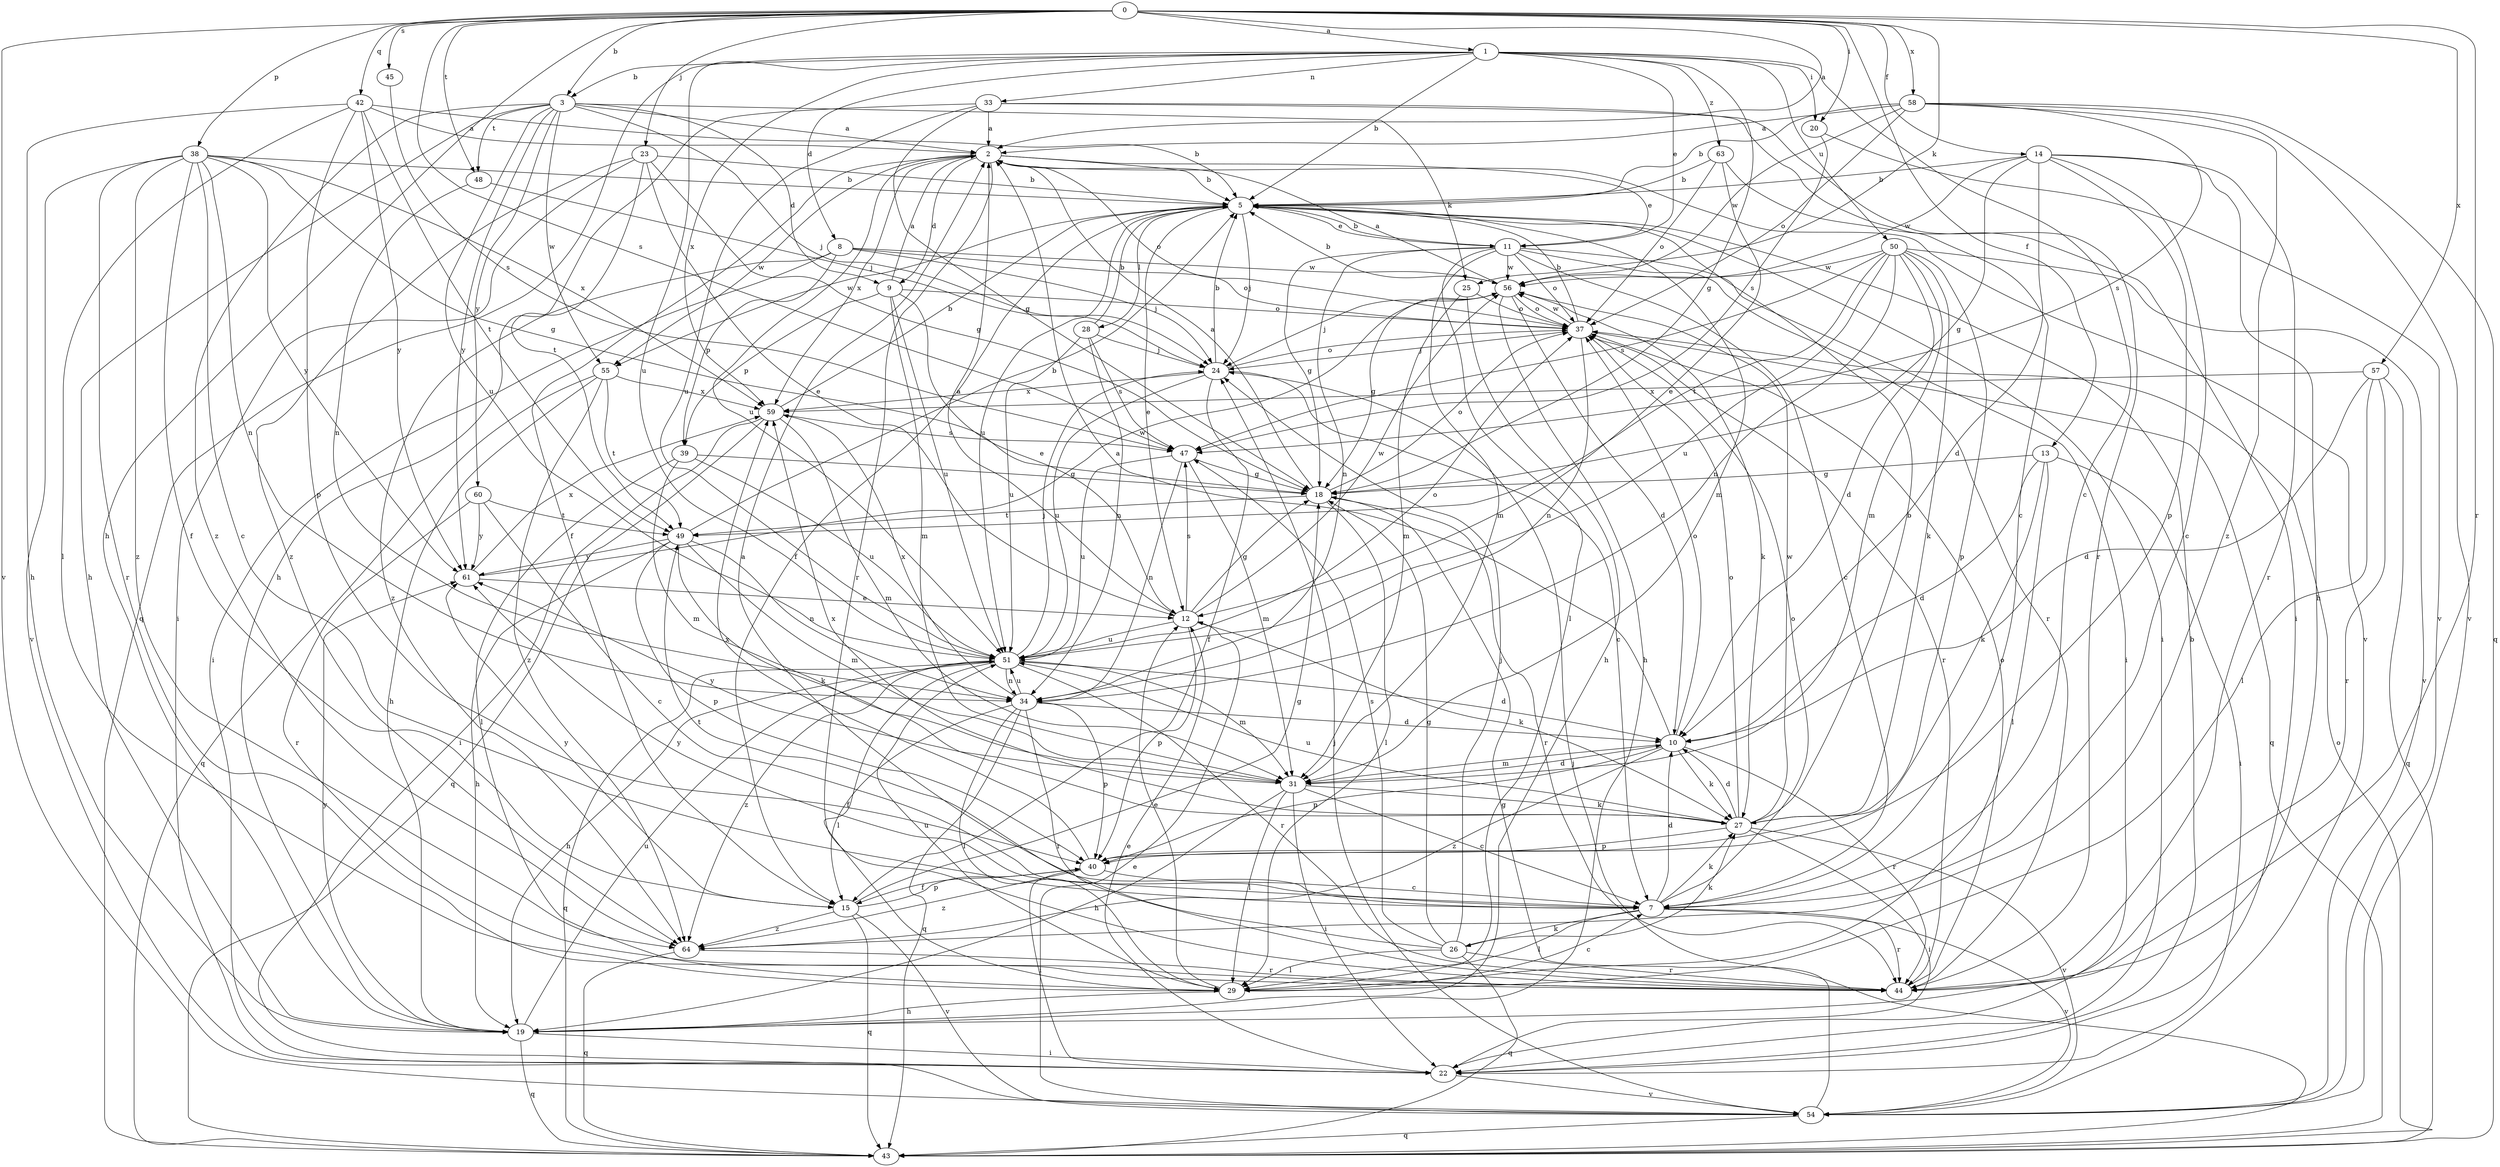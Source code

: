 strict digraph  {
0;
1;
2;
3;
5;
7;
8;
9;
10;
11;
12;
13;
14;
15;
18;
19;
20;
22;
23;
24;
25;
26;
27;
28;
29;
31;
33;
34;
37;
38;
39;
40;
42;
43;
44;
45;
47;
48;
49;
50;
51;
54;
55;
56;
57;
58;
59;
60;
61;
63;
64;
0 -> 1  [label=a];
0 -> 2  [label=a];
0 -> 3  [label=b];
0 -> 13  [label=f];
0 -> 14  [label=f];
0 -> 19  [label=h];
0 -> 20  [label=i];
0 -> 23  [label=j];
0 -> 25  [label=k];
0 -> 38  [label=p];
0 -> 42  [label=q];
0 -> 44  [label=r];
0 -> 45  [label=s];
0 -> 47  [label=s];
0 -> 48  [label=t];
0 -> 54  [label=v];
0 -> 57  [label=x];
0 -> 58  [label=x];
1 -> 3  [label=b];
1 -> 5  [label=b];
1 -> 7  [label=c];
1 -> 8  [label=d];
1 -> 11  [label=e];
1 -> 18  [label=g];
1 -> 20  [label=i];
1 -> 33  [label=n];
1 -> 43  [label=q];
1 -> 50  [label=u];
1 -> 51  [label=u];
1 -> 59  [label=x];
1 -> 63  [label=z];
2 -> 5  [label=b];
2 -> 9  [label=d];
2 -> 11  [label=e];
2 -> 15  [label=f];
2 -> 37  [label=o];
2 -> 44  [label=r];
2 -> 51  [label=u];
2 -> 54  [label=v];
2 -> 55  [label=w];
2 -> 59  [label=x];
3 -> 2  [label=a];
3 -> 9  [label=d];
3 -> 19  [label=h];
3 -> 24  [label=j];
3 -> 25  [label=k];
3 -> 48  [label=t];
3 -> 51  [label=u];
3 -> 55  [label=w];
3 -> 60  [label=y];
3 -> 61  [label=y];
3 -> 64  [label=z];
5 -> 11  [label=e];
5 -> 12  [label=e];
5 -> 15  [label=f];
5 -> 22  [label=i];
5 -> 24  [label=j];
5 -> 28  [label=l];
5 -> 31  [label=m];
5 -> 51  [label=u];
5 -> 55  [label=w];
7 -> 10  [label=d];
7 -> 26  [label=k];
7 -> 27  [label=k];
7 -> 29  [label=l];
7 -> 37  [label=o];
7 -> 44  [label=r];
7 -> 49  [label=t];
7 -> 54  [label=v];
7 -> 61  [label=y];
8 -> 22  [label=i];
8 -> 24  [label=j];
8 -> 37  [label=o];
8 -> 39  [label=p];
8 -> 56  [label=w];
8 -> 64  [label=z];
9 -> 2  [label=a];
9 -> 12  [label=e];
9 -> 31  [label=m];
9 -> 37  [label=o];
9 -> 39  [label=p];
9 -> 51  [label=u];
10 -> 2  [label=a];
10 -> 27  [label=k];
10 -> 31  [label=m];
10 -> 37  [label=o];
10 -> 40  [label=p];
10 -> 44  [label=r];
10 -> 64  [label=z];
11 -> 5  [label=b];
11 -> 7  [label=c];
11 -> 18  [label=g];
11 -> 22  [label=i];
11 -> 29  [label=l];
11 -> 31  [label=m];
11 -> 34  [label=n];
11 -> 37  [label=o];
11 -> 44  [label=r];
11 -> 56  [label=w];
12 -> 2  [label=a];
12 -> 18  [label=g];
12 -> 27  [label=k];
12 -> 40  [label=p];
12 -> 47  [label=s];
12 -> 51  [label=u];
12 -> 56  [label=w];
13 -> 10  [label=d];
13 -> 18  [label=g];
13 -> 22  [label=i];
13 -> 27  [label=k];
13 -> 29  [label=l];
14 -> 5  [label=b];
14 -> 7  [label=c];
14 -> 10  [label=d];
14 -> 18  [label=g];
14 -> 19  [label=h];
14 -> 40  [label=p];
14 -> 44  [label=r];
14 -> 56  [label=w];
15 -> 18  [label=g];
15 -> 40  [label=p];
15 -> 43  [label=q];
15 -> 54  [label=v];
15 -> 61  [label=y];
15 -> 64  [label=z];
18 -> 2  [label=a];
18 -> 29  [label=l];
18 -> 37  [label=o];
18 -> 44  [label=r];
18 -> 49  [label=t];
19 -> 22  [label=i];
19 -> 43  [label=q];
19 -> 51  [label=u];
19 -> 61  [label=y];
20 -> 47  [label=s];
20 -> 54  [label=v];
22 -> 5  [label=b];
22 -> 12  [label=e];
22 -> 54  [label=v];
23 -> 5  [label=b];
23 -> 12  [label=e];
23 -> 18  [label=g];
23 -> 22  [label=i];
23 -> 49  [label=t];
23 -> 64  [label=z];
24 -> 5  [label=b];
24 -> 7  [label=c];
24 -> 15  [label=f];
24 -> 37  [label=o];
24 -> 51  [label=u];
24 -> 59  [label=x];
25 -> 19  [label=h];
25 -> 31  [label=m];
25 -> 37  [label=o];
26 -> 2  [label=a];
26 -> 18  [label=g];
26 -> 24  [label=j];
26 -> 27  [label=k];
26 -> 29  [label=l];
26 -> 43  [label=q];
26 -> 44  [label=r];
26 -> 47  [label=s];
27 -> 5  [label=b];
27 -> 10  [label=d];
27 -> 22  [label=i];
27 -> 37  [label=o];
27 -> 40  [label=p];
27 -> 51  [label=u];
27 -> 54  [label=v];
27 -> 56  [label=w];
27 -> 59  [label=x];
28 -> 5  [label=b];
28 -> 24  [label=j];
28 -> 34  [label=n];
28 -> 47  [label=s];
28 -> 51  [label=u];
29 -> 7  [label=c];
29 -> 12  [label=e];
29 -> 19  [label=h];
29 -> 51  [label=u];
31 -> 7  [label=c];
31 -> 10  [label=d];
31 -> 19  [label=h];
31 -> 22  [label=i];
31 -> 27  [label=k];
31 -> 29  [label=l];
31 -> 61  [label=y];
33 -> 2  [label=a];
33 -> 7  [label=c];
33 -> 18  [label=g];
33 -> 19  [label=h];
33 -> 44  [label=r];
33 -> 51  [label=u];
34 -> 10  [label=d];
34 -> 15  [label=f];
34 -> 29  [label=l];
34 -> 40  [label=p];
34 -> 43  [label=q];
34 -> 44  [label=r];
34 -> 51  [label=u];
34 -> 59  [label=x];
37 -> 5  [label=b];
37 -> 24  [label=j];
37 -> 34  [label=n];
37 -> 43  [label=q];
37 -> 44  [label=r];
37 -> 56  [label=w];
38 -> 5  [label=b];
38 -> 7  [label=c];
38 -> 15  [label=f];
38 -> 18  [label=g];
38 -> 34  [label=n];
38 -> 44  [label=r];
38 -> 54  [label=v];
38 -> 59  [label=x];
38 -> 61  [label=y];
38 -> 64  [label=z];
39 -> 18  [label=g];
39 -> 29  [label=l];
39 -> 31  [label=m];
39 -> 51  [label=u];
40 -> 7  [label=c];
40 -> 15  [label=f];
40 -> 22  [label=i];
40 -> 59  [label=x];
40 -> 64  [label=z];
42 -> 2  [label=a];
42 -> 5  [label=b];
42 -> 19  [label=h];
42 -> 29  [label=l];
42 -> 40  [label=p];
42 -> 49  [label=t];
42 -> 61  [label=y];
43 -> 24  [label=j];
43 -> 37  [label=o];
44 -> 37  [label=o];
45 -> 47  [label=s];
47 -> 18  [label=g];
47 -> 31  [label=m];
47 -> 34  [label=n];
47 -> 51  [label=u];
48 -> 24  [label=j];
48 -> 34  [label=n];
49 -> 5  [label=b];
49 -> 19  [label=h];
49 -> 27  [label=k];
49 -> 31  [label=m];
49 -> 34  [label=n];
49 -> 40  [label=p];
49 -> 61  [label=y];
50 -> 10  [label=d];
50 -> 27  [label=k];
50 -> 31  [label=m];
50 -> 34  [label=n];
50 -> 40  [label=p];
50 -> 47  [label=s];
50 -> 49  [label=t];
50 -> 51  [label=u];
50 -> 54  [label=v];
50 -> 56  [label=w];
51 -> 10  [label=d];
51 -> 19  [label=h];
51 -> 24  [label=j];
51 -> 29  [label=l];
51 -> 31  [label=m];
51 -> 34  [label=n];
51 -> 37  [label=o];
51 -> 43  [label=q];
51 -> 44  [label=r];
51 -> 64  [label=z];
54 -> 12  [label=e];
54 -> 18  [label=g];
54 -> 24  [label=j];
54 -> 43  [label=q];
55 -> 19  [label=h];
55 -> 43  [label=q];
55 -> 49  [label=t];
55 -> 59  [label=x];
55 -> 64  [label=z];
56 -> 2  [label=a];
56 -> 5  [label=b];
56 -> 10  [label=d];
56 -> 18  [label=g];
56 -> 19  [label=h];
56 -> 24  [label=j];
56 -> 27  [label=k];
56 -> 37  [label=o];
57 -> 10  [label=d];
57 -> 29  [label=l];
57 -> 43  [label=q];
57 -> 44  [label=r];
57 -> 59  [label=x];
58 -> 2  [label=a];
58 -> 5  [label=b];
58 -> 37  [label=o];
58 -> 43  [label=q];
58 -> 47  [label=s];
58 -> 54  [label=v];
58 -> 56  [label=w];
58 -> 64  [label=z];
59 -> 5  [label=b];
59 -> 22  [label=i];
59 -> 31  [label=m];
59 -> 43  [label=q];
59 -> 47  [label=s];
60 -> 7  [label=c];
60 -> 44  [label=r];
60 -> 49  [label=t];
60 -> 61  [label=y];
61 -> 12  [label=e];
61 -> 56  [label=w];
61 -> 59  [label=x];
63 -> 5  [label=b];
63 -> 12  [label=e];
63 -> 22  [label=i];
63 -> 37  [label=o];
64 -> 43  [label=q];
64 -> 44  [label=r];
}
